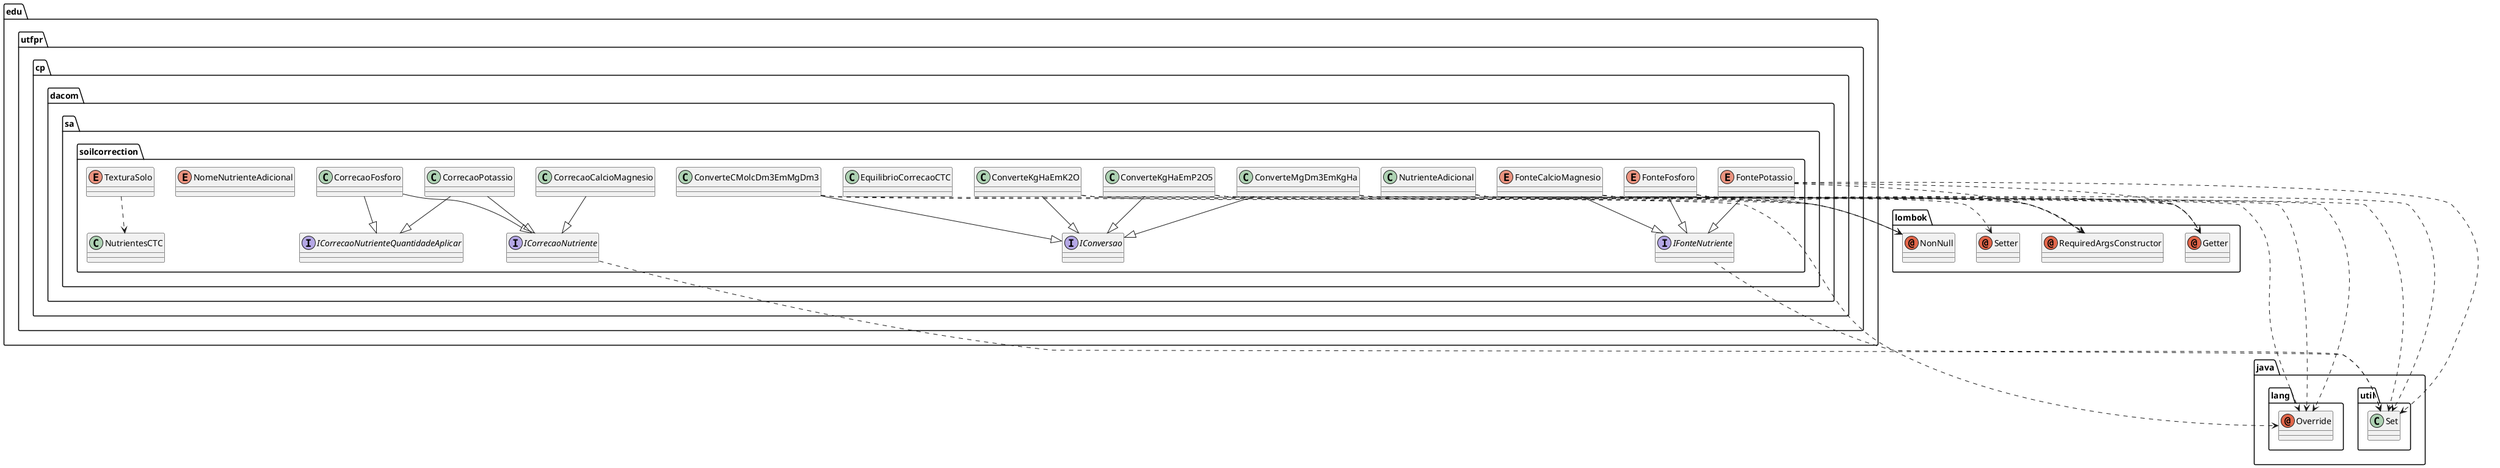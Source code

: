 @startuml
annotation java.lang.Override
annotation lombok.Getter
annotation lombok.NonNull
annotation lombok.RequiredArgsConstructor
annotation lombok.Setter
class edu.utfpr.cp.dacom.sa.soilcorrection.ConverteCMolcDm3EmMgDm3
class edu.utfpr.cp.dacom.sa.soilcorrection.ConverteKgHaEmK2O
class edu.utfpr.cp.dacom.sa.soilcorrection.ConverteKgHaEmP2O5
class edu.utfpr.cp.dacom.sa.soilcorrection.ConverteMgDm3EmKgHa
class edu.utfpr.cp.dacom.sa.soilcorrection.CorrecaoCalcioMagnesio
class edu.utfpr.cp.dacom.sa.soilcorrection.CorrecaoFosforo
class edu.utfpr.cp.dacom.sa.soilcorrection.CorrecaoPotassio
class edu.utfpr.cp.dacom.sa.soilcorrection.EquilibrioCorrecaoCTC
class edu.utfpr.cp.dacom.sa.soilcorrection.NutrienteAdicional
class edu.utfpr.cp.dacom.sa.soilcorrection.NutrientesCTC
class java.util.Set
enum edu.utfpr.cp.dacom.sa.soilcorrection.FonteCalcioMagnesio
enum edu.utfpr.cp.dacom.sa.soilcorrection.FonteFosforo
enum edu.utfpr.cp.dacom.sa.soilcorrection.FontePotassio
enum edu.utfpr.cp.dacom.sa.soilcorrection.NomeNutrienteAdicional
enum edu.utfpr.cp.dacom.sa.soilcorrection.TexturaSolo
interface edu.utfpr.cp.dacom.sa.soilcorrection.IConversao
interface edu.utfpr.cp.dacom.sa.soilcorrection.ICorrecaoNutriente
interface edu.utfpr.cp.dacom.sa.soilcorrection.ICorrecaoNutrienteQuantidadeAplicar
interface edu.utfpr.cp.dacom.sa.soilcorrection.IFonteNutriente
edu.utfpr.cp.dacom.sa.soilcorrection.ConverteCMolcDm3EmMgDm3 ..> java.lang.Override
edu.utfpr.cp.dacom.sa.soilcorrection.ConverteCMolcDm3EmMgDm3 ..> lombok.NonNull
edu.utfpr.cp.dacom.sa.soilcorrection.ConverteCMolcDm3EmMgDm3 --|> edu.utfpr.cp.dacom.sa.soilcorrection.IConversao
edu.utfpr.cp.dacom.sa.soilcorrection.ConverteKgHaEmK2O ..> java.lang.Override
edu.utfpr.cp.dacom.sa.soilcorrection.ConverteKgHaEmK2O ..> lombok.NonNull
edu.utfpr.cp.dacom.sa.soilcorrection.ConverteKgHaEmK2O --|> edu.utfpr.cp.dacom.sa.soilcorrection.IConversao
edu.utfpr.cp.dacom.sa.soilcorrection.ConverteKgHaEmP2O5 ..> java.lang.Override
edu.utfpr.cp.dacom.sa.soilcorrection.ConverteKgHaEmP2O5 ..> lombok.NonNull
edu.utfpr.cp.dacom.sa.soilcorrection.ConverteKgHaEmP2O5 --|> edu.utfpr.cp.dacom.sa.soilcorrection.IConversao
edu.utfpr.cp.dacom.sa.soilcorrection.ConverteMgDm3EmKgHa ..> java.lang.Override
edu.utfpr.cp.dacom.sa.soilcorrection.ConverteMgDm3EmKgHa ..> lombok.NonNull
edu.utfpr.cp.dacom.sa.soilcorrection.ConverteMgDm3EmKgHa --|> edu.utfpr.cp.dacom.sa.soilcorrection.IConversao
edu.utfpr.cp.dacom.sa.soilcorrection.CorrecaoCalcioMagnesio --|> edu.utfpr.cp.dacom.sa.soilcorrection.ICorrecaoNutriente
edu.utfpr.cp.dacom.sa.soilcorrection.CorrecaoFosforo --|> edu.utfpr.cp.dacom.sa.soilcorrection.ICorrecaoNutriente
edu.utfpr.cp.dacom.sa.soilcorrection.CorrecaoFosforo --|> edu.utfpr.cp.dacom.sa.soilcorrection.ICorrecaoNutrienteQuantidadeAplicar
edu.utfpr.cp.dacom.sa.soilcorrection.CorrecaoPotassio --|> edu.utfpr.cp.dacom.sa.soilcorrection.ICorrecaoNutriente
edu.utfpr.cp.dacom.sa.soilcorrection.CorrecaoPotassio --|> edu.utfpr.cp.dacom.sa.soilcorrection.ICorrecaoNutrienteQuantidadeAplicar
edu.utfpr.cp.dacom.sa.soilcorrection.NutrienteAdicional ..> lombok.Getter
edu.utfpr.cp.dacom.sa.soilcorrection.NutrienteAdicional ..> lombok.RequiredArgsConstructor
edu.utfpr.cp.dacom.sa.soilcorrection.NutrienteAdicional ..> lombok.Setter
edu.utfpr.cp.dacom.sa.soilcorrection.FonteCalcioMagnesio ..> lombok.Getter
edu.utfpr.cp.dacom.sa.soilcorrection.FonteCalcioMagnesio ..> lombok.RequiredArgsConstructor
edu.utfpr.cp.dacom.sa.soilcorrection.FonteCalcioMagnesio ..> java.util.Set
edu.utfpr.cp.dacom.sa.soilcorrection.FonteCalcioMagnesio --|> edu.utfpr.cp.dacom.sa.soilcorrection.IFonteNutriente
edu.utfpr.cp.dacom.sa.soilcorrection.FonteFosforo ..> lombok.Getter
edu.utfpr.cp.dacom.sa.soilcorrection.FonteFosforo ..> lombok.RequiredArgsConstructor
edu.utfpr.cp.dacom.sa.soilcorrection.FonteFosforo ..> java.util.Set
edu.utfpr.cp.dacom.sa.soilcorrection.FonteFosforo --|> edu.utfpr.cp.dacom.sa.soilcorrection.IFonteNutriente
edu.utfpr.cp.dacom.sa.soilcorrection.FontePotassio ..> lombok.Getter
edu.utfpr.cp.dacom.sa.soilcorrection.FontePotassio ..> lombok.RequiredArgsConstructor
edu.utfpr.cp.dacom.sa.soilcorrection.FontePotassio ..> java.util.Set
edu.utfpr.cp.dacom.sa.soilcorrection.FontePotassio --|> edu.utfpr.cp.dacom.sa.soilcorrection.IFonteNutriente
edu.utfpr.cp.dacom.sa.soilcorrection.TexturaSolo ..> edu.utfpr.cp.dacom.sa.soilcorrection.NutrientesCTC
edu.utfpr.cp.dacom.sa.soilcorrection.ICorrecaoNutriente ..> java.util.Set
edu.utfpr.cp.dacom.sa.soilcorrection.IFonteNutriente ..> java.util.Set
@enduml